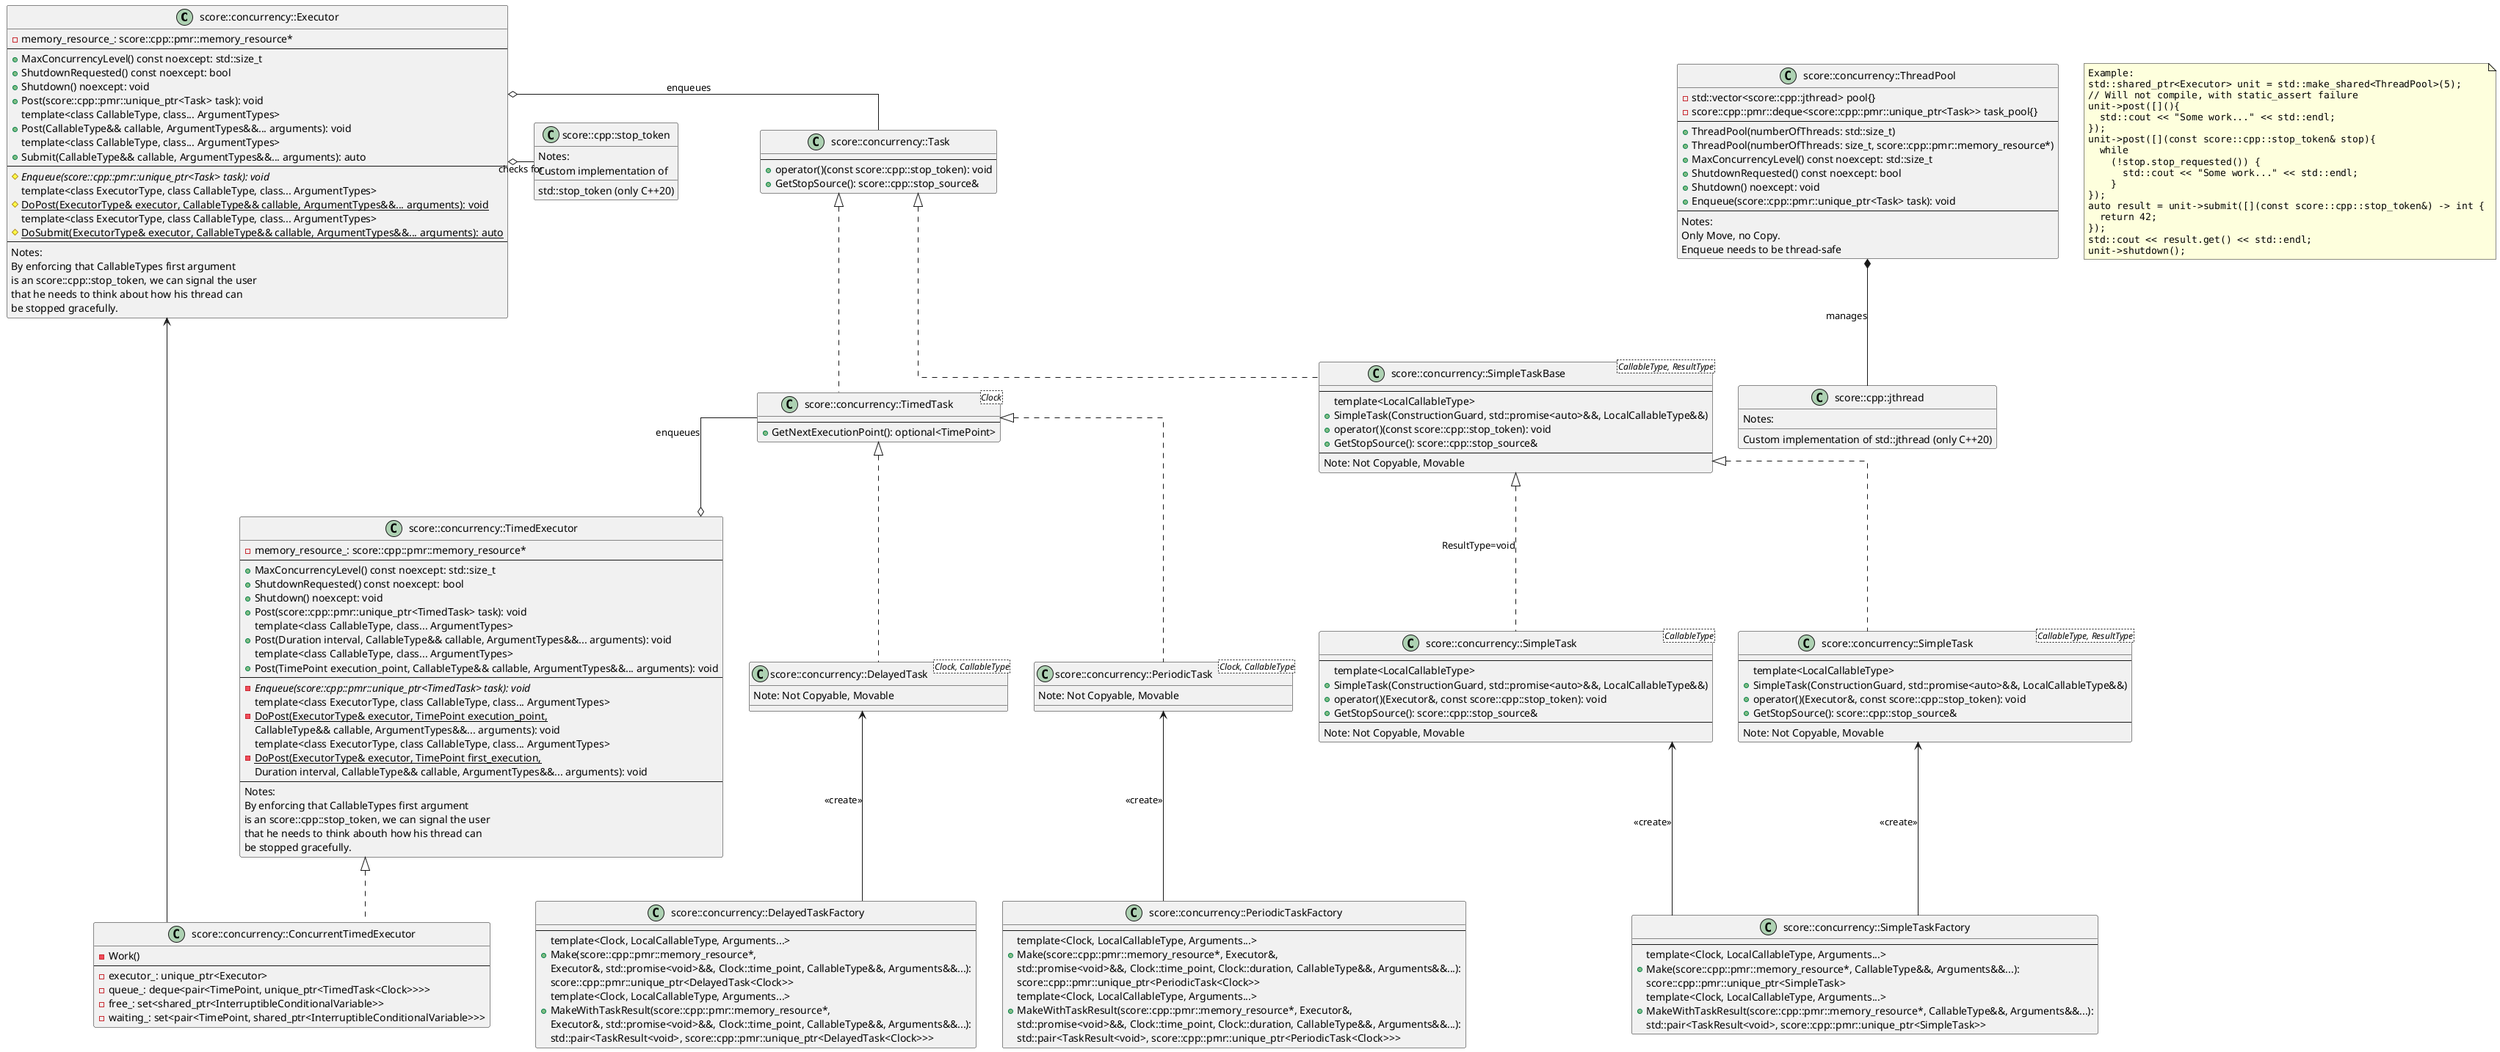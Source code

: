 @startuml structural_view

skinparam linetype ortho

class "score::concurrency::Executor" as Executor {
  - memory_resource_: score::cpp::pmr::memory_resource*
  --
  + MaxConcurrencyLevel() const noexcept: std::size_t
  + ShutdownRequested() const noexcept: bool
  + Shutdown() noexcept: void
  + Post(score::cpp::pmr::unique_ptr<Task> task): void
  template<class CallableType, class... ArgumentTypes>
  + Post(CallableType&& callable, ArgumentTypes&&... arguments): void
  template<class CallableType, class... ArgumentTypes>
  + Submit(CallableType&& callable, ArgumentTypes&&... arguments): auto
  --
  # {abstract} Enqueue(score::cpp::pmr::unique_ptr<Task> task): void
  template<class ExecutorType, class CallableType, class... ArgumentTypes>
  # {static} DoPost(ExecutorType& executor, CallableType&& callable, ArgumentTypes&&... arguments): void
  template<class ExecutorType, class CallableType, class... ArgumentTypes>
  # {static} DoSubmit(ExecutorType& executor, CallableType&& callable, ArgumentTypes&&... arguments): auto
  --
  Notes:
  By enforcing that CallableTypes first argument
  is an score::cpp::stop_token, we can signal the user
  that he needs to think about how his thread can
  be stopped gracefully.
}

class "score::concurrency::ThreadPool" as ThreadPool {
  - std::vector<score::cpp::jthread> pool{}
  - score::cpp::pmr::deque<score::cpp::pmr::unique_ptr<Task>> task_pool{}
  --
  + ThreadPool(numberOfThreads: std::size_t)
  + ThreadPool(numberOfThreads: size_t, score::cpp::pmr::memory_resource*)
  + MaxConcurrencyLevel() const noexcept: std::size_t
  + ShutdownRequested() const noexcept: bool
  + Shutdown() noexcept: void
  + Enqueue(score::cpp::pmr::unique_ptr<Task> task): void
  --
  Notes:
  Only Move, no Copy.
  Enqueue needs to be thread-safe
}

class "score::cpp::jthread" as JThread {
  Notes:
  Custom implementation of std::jthread (only C++20)
}

class "score::concurrency::TimedExecutor" as TimedExecutor {
  - memory_resource_: score::cpp::pmr::memory_resource*
  --
  + MaxConcurrencyLevel() const noexcept: std::size_t
  + ShutdownRequested() const noexcept: bool
  + Shutdown() noexcept: void
  + Post(score::cpp::pmr::unique_ptr<TimedTask> task): void
  template<class CallableType, class... ArgumentTypes>
  + Post(Duration interval, CallableType&& callable, ArgumentTypes&&... arguments): void
  template<class CallableType, class... ArgumentTypes>
  + Post(TimePoint execution_point, CallableType&& callable, ArgumentTypes&&... arguments): void
  --
  - {abstract} Enqueue(score::cpp::pmr::unique_ptr<TimedTask> task): void
  template<class ExecutorType, class CallableType, class... ArgumentTypes>
  - {static} DoPost(ExecutorType& executor, TimePoint execution_point,
  CallableType&& callable, ArgumentTypes&&... arguments): void
  template<class ExecutorType, class CallableType, class... ArgumentTypes>
  - {static} DoPost(ExecutorType& executor, TimePoint first_execution,
  Duration interval, CallableType&& callable, ArgumentTypes&&... arguments): void
  --
  Notes:
  By enforcing that CallableTypes first argument
  is an score::cpp::stop_token, we can signal the user
  that he needs to think abouth how his thread can
  be stopped gracefully.
}


class "score::concurrency::ConcurrentTimedExecutor" as ConcurrentTimedExecutor {
  - Work()
  --
  - executor_: unique_ptr<Executor>
  - queue_: deque<pair<TimePoint, unique_ptr<TimedTask<Clock>>>>
  - free_: set<shared_ptr<InterruptibleConditionalVariable>>
  - waiting_: set<pair<TimePoint, shared_ptr<InterruptibleConditionalVariable>>>
}

class "score::cpp::stop_token" as StopToken {
  Notes:
  Custom implementation of
  std::stop_token (only C++20)
}

class "score::concurrency::Task" as Task {
  --
  + operator()(const score::cpp::stop_token): void
  + GetStopSource(): score::cpp::stop_source&
}

class "score::concurrency::SimpleTaskBase<CallableType, ResultType>" as SimpleTaskBase {
  --
  template<LocalCallableType>
  + SimpleTask(ConstructionGuard, std::promise<auto>&&, LocalCallableType&&)
  + operator()(const score::cpp::stop_token): void
  + GetStopSource(): score::cpp::stop_source&
  --
  Note: Not Copyable, Movable
}

class "score::concurrency::TimedTask<Clock>" as TimedTask {
  --
  + GetNextExecutionPoint(): optional<TimePoint>
}

class "score::concurrency::PeriodicTask<Clock, CallableType>" as PeriodicTask {
  Note: Not Copyable, Movable
}

class "score::concurrency::DelayedTask<Clock, CallableType>" as DelayedTask {
  Note: Not Copyable, Movable
}

skinparam noteFontName monospaced
note as N1
Example:
std::shared_ptr<Executor> unit = std::make_shared<ThreadPool>(5);
// Will not compile, with static_assert failure
unit->post([](){
  std::cout << "Some work..." << std::endl;
});
unit->post([](const score::cpp::stop_token& stop){
  while
    (!stop.stop_requested()) {
      std::cout << "Some work..." << std::endl;
    }
});
auto result = unit->submit([](const score::cpp::stop_token&) -> int {
  return 42;
});
std::cout << result.get() << std::endl;
unit->shutdown();
end note

class "score::concurrency::SimpleTask<CallableType, ResultType>" as SimpleTask {
  --
  template<LocalCallableType>
  + SimpleTask(ConstructionGuard, std::promise<auto>&&, LocalCallableType&&)
  + operator()(Executor&, const score::cpp::stop_token): void
  + GetStopSource(): score::cpp::stop_source&
  --
  Note: Not Copyable, Movable
}

class "score::concurrency::SimpleTask<CallableType>" as SimpleTask_template {
  --
  template<LocalCallableType>
  + SimpleTask(ConstructionGuard, std::promise<auto>&&, LocalCallableType&&)
  + operator()(Executor&, const score::cpp::stop_token): void
  + GetStopSource(): score::cpp::stop_source&
  --
  Note: Not Copyable, Movable
}

class "score::concurrency::PeriodicTaskFactory" as PeriodicTaskFactory {
  --
  template<Clock, LocalCallableType, Arguments...>
  + Make(score::cpp::pmr::memory_resource*, Executor&,
  std::promise<void>&&, Clock::time_point, Clock::duration, CallableType&&, Arguments&&...):
  score::cpp::pmr::unique_ptr<PeriodicTask<Clock>>
  template<Clock, LocalCallableType, Arguments...>
  + MakeWithTaskResult(score::cpp::pmr::memory_resource*, Executor&,
  std::promise<void>&&, Clock::time_point, Clock::duration, CallableType&&, Arguments&&...):
  std::pair<TaskResult<void>, score::cpp::pmr::unique_ptr<PeriodicTask<Clock>>>
}

class "score::concurrency::DelayedTaskFactory" as DelayedTaskFactory {
  --
  template<Clock, LocalCallableType, Arguments...>
  + Make(score::cpp::pmr::memory_resource*,
  Executor&, std::promise<void>&&, Clock::time_point, CallableType&&, Arguments&&...):
  score::cpp::pmr::unique_ptr<DelayedTask<Clock>>
  template<Clock, LocalCallableType, Arguments...>
  + MakeWithTaskResult(score::cpp::pmr::memory_resource*,
  Executor&, std::promise<void>&&, Clock::time_point, CallableType&&, Arguments&&...):
  std::pair<TaskResult<void>, score::cpp::pmr::unique_ptr<DelayedTask<Clock>>>
}


class "score::concurrency::SimpleTaskFactory" as SimpleTaskFactory {
  --
  template<Clock, LocalCallableType, Arguments...>
  + Make(score::cpp::pmr::memory_resource*, CallableType&&, Arguments&&...):
  score::cpp::pmr::unique_ptr<SimpleTask>
  template<Clock, LocalCallableType, Arguments...>
  + MakeWithTaskResult(score::cpp::pmr::memory_resource*, CallableType&&, Arguments&&...):
  std::pair<TaskResult<void>, score::cpp::pmr::unique_ptr<SimpleTask>>
}

JThread -u-* ThreadPool: manages

TimedTask -d-o TimedExecutor : enqueues
ConcurrentTimedExecutor -u.|> TimedExecutor

ConcurrentTimedExecutor -u-> Executor

StopToken -l-o Executor : checks for

Task -l-o Executor : enqueues

TimedTask -u.|> Task
SimpleTaskBase -u.|> Task
SimpleTask -u.|> SimpleTaskBase
SimpleTask_template -u.|> SimpleTaskBase: ResultType=void

DelayedTask -u.|> TimedTask
PeriodicTask -u.|> TimedTask

SimpleTaskFactory -u-> SimpleTask: <<create>>
SimpleTaskFactory -u-> SimpleTask_template: <<create>>

PeriodicTaskFactory -u-> PeriodicTask: <<create>>
DelayedTaskFactory -u-> DelayedTask: <<create>>

@enduml
